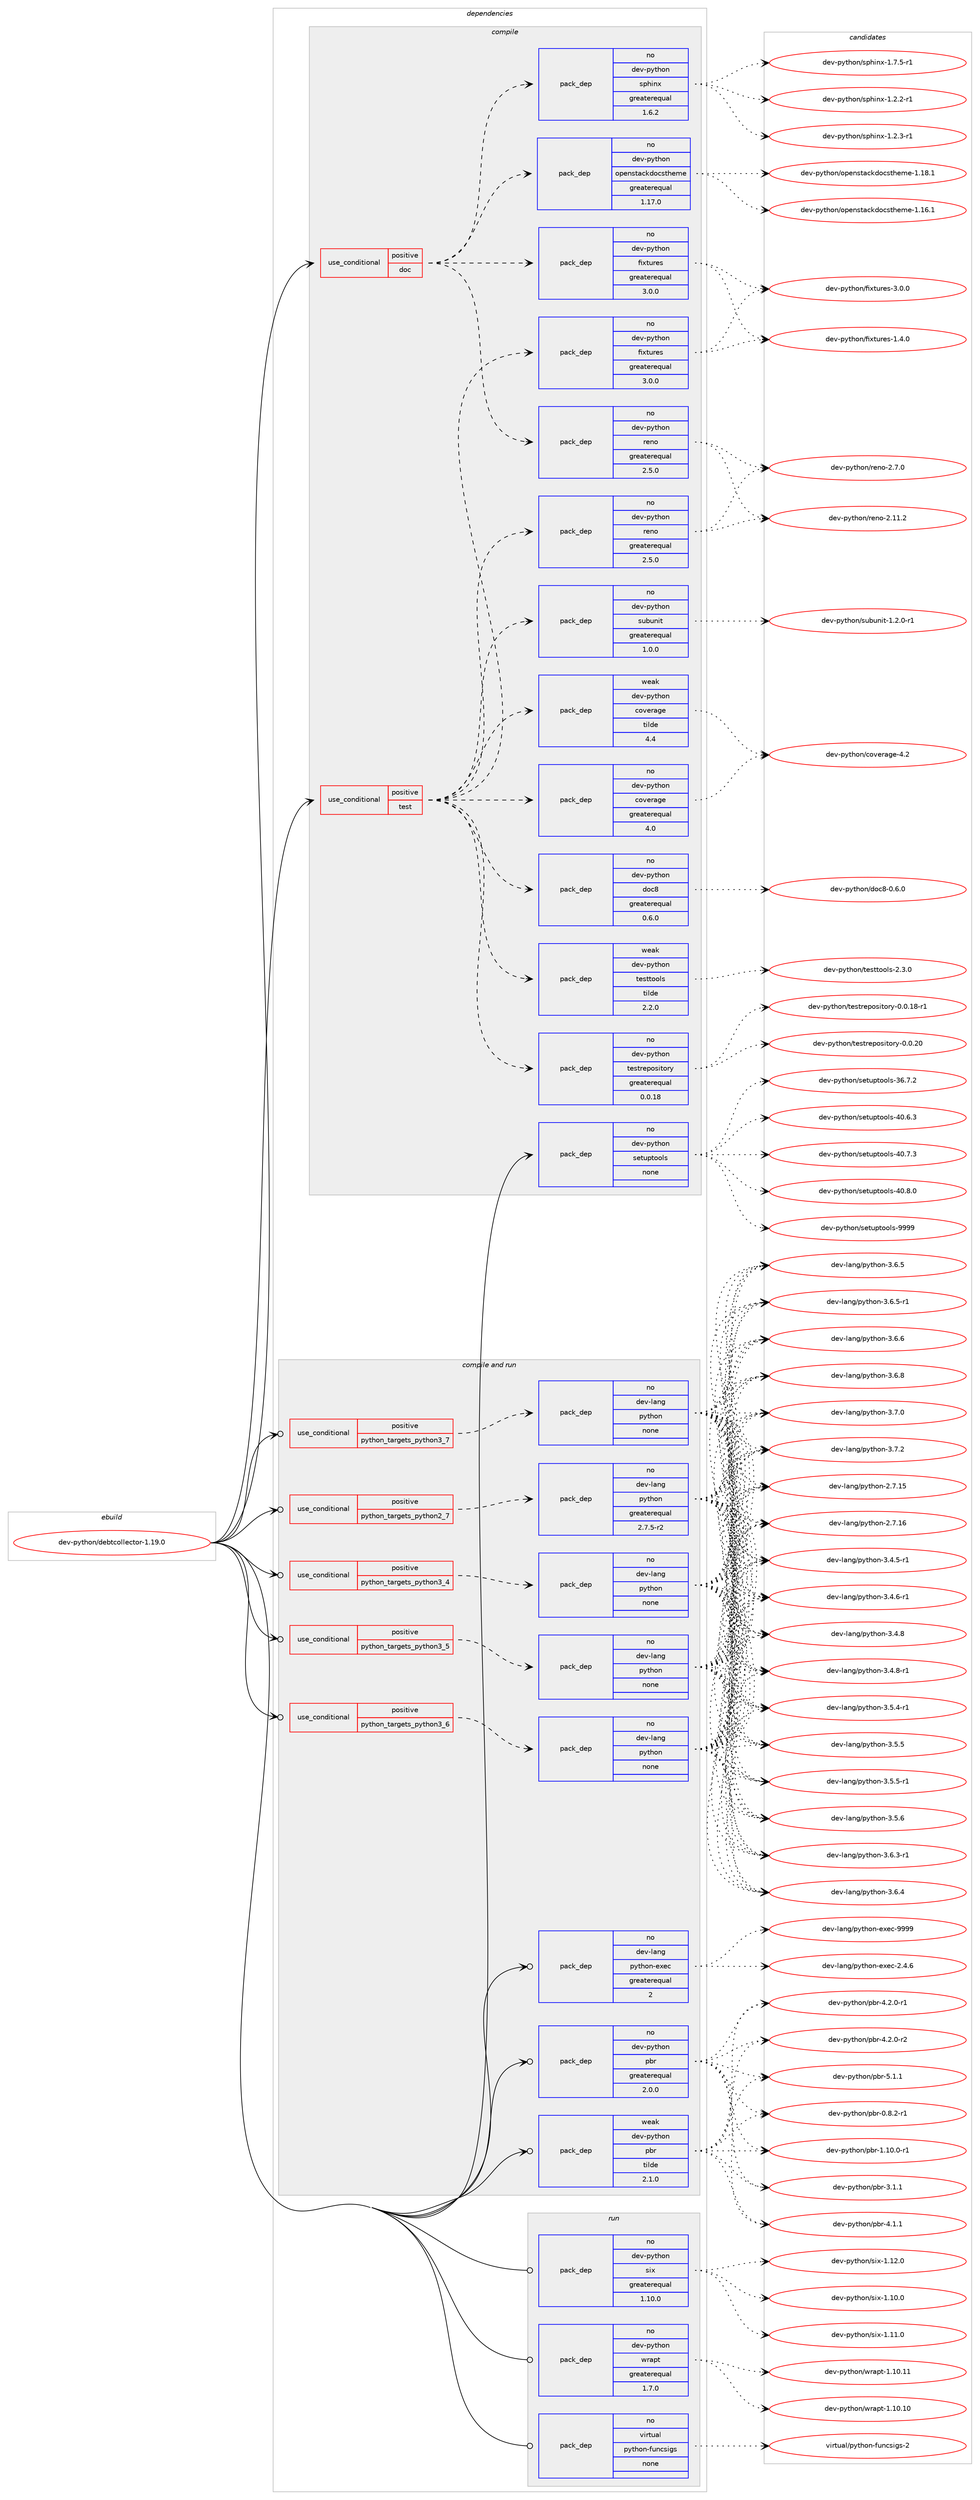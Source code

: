 digraph prolog {

# *************
# Graph options
# *************

newrank=true;
concentrate=true;
compound=true;
graph [rankdir=LR,fontname=Helvetica,fontsize=10,ranksep=1.5];#, ranksep=2.5, nodesep=0.2];
edge  [arrowhead=vee];
node  [fontname=Helvetica,fontsize=10];

# **********
# The ebuild
# **********

subgraph cluster_leftcol {
color=gray;
rank=same;
label=<<i>ebuild</i>>;
id [label="dev-python/debtcollector-1.19.0", color=red, width=4, href="../dev-python/debtcollector-1.19.0.svg"];
}

# ****************
# The dependencies
# ****************

subgraph cluster_midcol {
color=gray;
label=<<i>dependencies</i>>;
subgraph cluster_compile {
fillcolor="#eeeeee";
style=filled;
label=<<i>compile</i>>;
subgraph cond373144 {
dependency1405568 [label=<<TABLE BORDER="0" CELLBORDER="1" CELLSPACING="0" CELLPADDING="4"><TR><TD ROWSPAN="3" CELLPADDING="10">use_conditional</TD></TR><TR><TD>positive</TD></TR><TR><TD>doc</TD></TR></TABLE>>, shape=none, color=red];
subgraph pack1009168 {
dependency1405569 [label=<<TABLE BORDER="0" CELLBORDER="1" CELLSPACING="0" CELLPADDING="4" WIDTH="220"><TR><TD ROWSPAN="6" CELLPADDING="30">pack_dep</TD></TR><TR><TD WIDTH="110">no</TD></TR><TR><TD>dev-python</TD></TR><TR><TD>fixtures</TD></TR><TR><TD>greaterequal</TD></TR><TR><TD>3.0.0</TD></TR></TABLE>>, shape=none, color=blue];
}
dependency1405568:e -> dependency1405569:w [weight=20,style="dashed",arrowhead="vee"];
subgraph pack1009169 {
dependency1405570 [label=<<TABLE BORDER="0" CELLBORDER="1" CELLSPACING="0" CELLPADDING="4" WIDTH="220"><TR><TD ROWSPAN="6" CELLPADDING="30">pack_dep</TD></TR><TR><TD WIDTH="110">no</TD></TR><TR><TD>dev-python</TD></TR><TR><TD>sphinx</TD></TR><TR><TD>greaterequal</TD></TR><TR><TD>1.6.2</TD></TR></TABLE>>, shape=none, color=blue];
}
dependency1405568:e -> dependency1405570:w [weight=20,style="dashed",arrowhead="vee"];
subgraph pack1009170 {
dependency1405571 [label=<<TABLE BORDER="0" CELLBORDER="1" CELLSPACING="0" CELLPADDING="4" WIDTH="220"><TR><TD ROWSPAN="6" CELLPADDING="30">pack_dep</TD></TR><TR><TD WIDTH="110">no</TD></TR><TR><TD>dev-python</TD></TR><TR><TD>openstackdocstheme</TD></TR><TR><TD>greaterequal</TD></TR><TR><TD>1.17.0</TD></TR></TABLE>>, shape=none, color=blue];
}
dependency1405568:e -> dependency1405571:w [weight=20,style="dashed",arrowhead="vee"];
subgraph pack1009171 {
dependency1405572 [label=<<TABLE BORDER="0" CELLBORDER="1" CELLSPACING="0" CELLPADDING="4" WIDTH="220"><TR><TD ROWSPAN="6" CELLPADDING="30">pack_dep</TD></TR><TR><TD WIDTH="110">no</TD></TR><TR><TD>dev-python</TD></TR><TR><TD>reno</TD></TR><TR><TD>greaterequal</TD></TR><TR><TD>2.5.0</TD></TR></TABLE>>, shape=none, color=blue];
}
dependency1405568:e -> dependency1405572:w [weight=20,style="dashed",arrowhead="vee"];
}
id:e -> dependency1405568:w [weight=20,style="solid",arrowhead="vee"];
subgraph cond373145 {
dependency1405573 [label=<<TABLE BORDER="0" CELLBORDER="1" CELLSPACING="0" CELLPADDING="4"><TR><TD ROWSPAN="3" CELLPADDING="10">use_conditional</TD></TR><TR><TD>positive</TD></TR><TR><TD>test</TD></TR></TABLE>>, shape=none, color=red];
subgraph pack1009172 {
dependency1405574 [label=<<TABLE BORDER="0" CELLBORDER="1" CELLSPACING="0" CELLPADDING="4" WIDTH="220"><TR><TD ROWSPAN="6" CELLPADDING="30">pack_dep</TD></TR><TR><TD WIDTH="110">no</TD></TR><TR><TD>dev-python</TD></TR><TR><TD>coverage</TD></TR><TR><TD>greaterequal</TD></TR><TR><TD>4.0</TD></TR></TABLE>>, shape=none, color=blue];
}
dependency1405573:e -> dependency1405574:w [weight=20,style="dashed",arrowhead="vee"];
subgraph pack1009173 {
dependency1405575 [label=<<TABLE BORDER="0" CELLBORDER="1" CELLSPACING="0" CELLPADDING="4" WIDTH="220"><TR><TD ROWSPAN="6" CELLPADDING="30">pack_dep</TD></TR><TR><TD WIDTH="110">weak</TD></TR><TR><TD>dev-python</TD></TR><TR><TD>coverage</TD></TR><TR><TD>tilde</TD></TR><TR><TD>4.4</TD></TR></TABLE>>, shape=none, color=blue];
}
dependency1405573:e -> dependency1405575:w [weight=20,style="dashed",arrowhead="vee"];
subgraph pack1009174 {
dependency1405576 [label=<<TABLE BORDER="0" CELLBORDER="1" CELLSPACING="0" CELLPADDING="4" WIDTH="220"><TR><TD ROWSPAN="6" CELLPADDING="30">pack_dep</TD></TR><TR><TD WIDTH="110">no</TD></TR><TR><TD>dev-python</TD></TR><TR><TD>subunit</TD></TR><TR><TD>greaterequal</TD></TR><TR><TD>1.0.0</TD></TR></TABLE>>, shape=none, color=blue];
}
dependency1405573:e -> dependency1405576:w [weight=20,style="dashed",arrowhead="vee"];
subgraph pack1009175 {
dependency1405577 [label=<<TABLE BORDER="0" CELLBORDER="1" CELLSPACING="0" CELLPADDING="4" WIDTH="220"><TR><TD ROWSPAN="6" CELLPADDING="30">pack_dep</TD></TR><TR><TD WIDTH="110">no</TD></TR><TR><TD>dev-python</TD></TR><TR><TD>testrepository</TD></TR><TR><TD>greaterequal</TD></TR><TR><TD>0.0.18</TD></TR></TABLE>>, shape=none, color=blue];
}
dependency1405573:e -> dependency1405577:w [weight=20,style="dashed",arrowhead="vee"];
subgraph pack1009176 {
dependency1405578 [label=<<TABLE BORDER="0" CELLBORDER="1" CELLSPACING="0" CELLPADDING="4" WIDTH="220"><TR><TD ROWSPAN="6" CELLPADDING="30">pack_dep</TD></TR><TR><TD WIDTH="110">weak</TD></TR><TR><TD>dev-python</TD></TR><TR><TD>testtools</TD></TR><TR><TD>tilde</TD></TR><TR><TD>2.2.0</TD></TR></TABLE>>, shape=none, color=blue];
}
dependency1405573:e -> dependency1405578:w [weight=20,style="dashed",arrowhead="vee"];
subgraph pack1009177 {
dependency1405579 [label=<<TABLE BORDER="0" CELLBORDER="1" CELLSPACING="0" CELLPADDING="4" WIDTH="220"><TR><TD ROWSPAN="6" CELLPADDING="30">pack_dep</TD></TR><TR><TD WIDTH="110">no</TD></TR><TR><TD>dev-python</TD></TR><TR><TD>fixtures</TD></TR><TR><TD>greaterequal</TD></TR><TR><TD>3.0.0</TD></TR></TABLE>>, shape=none, color=blue];
}
dependency1405573:e -> dependency1405579:w [weight=20,style="dashed",arrowhead="vee"];
subgraph pack1009178 {
dependency1405580 [label=<<TABLE BORDER="0" CELLBORDER="1" CELLSPACING="0" CELLPADDING="4" WIDTH="220"><TR><TD ROWSPAN="6" CELLPADDING="30">pack_dep</TD></TR><TR><TD WIDTH="110">no</TD></TR><TR><TD>dev-python</TD></TR><TR><TD>doc8</TD></TR><TR><TD>greaterequal</TD></TR><TR><TD>0.6.0</TD></TR></TABLE>>, shape=none, color=blue];
}
dependency1405573:e -> dependency1405580:w [weight=20,style="dashed",arrowhead="vee"];
subgraph pack1009179 {
dependency1405581 [label=<<TABLE BORDER="0" CELLBORDER="1" CELLSPACING="0" CELLPADDING="4" WIDTH="220"><TR><TD ROWSPAN="6" CELLPADDING="30">pack_dep</TD></TR><TR><TD WIDTH="110">no</TD></TR><TR><TD>dev-python</TD></TR><TR><TD>reno</TD></TR><TR><TD>greaterequal</TD></TR><TR><TD>2.5.0</TD></TR></TABLE>>, shape=none, color=blue];
}
dependency1405573:e -> dependency1405581:w [weight=20,style="dashed",arrowhead="vee"];
}
id:e -> dependency1405573:w [weight=20,style="solid",arrowhead="vee"];
subgraph pack1009180 {
dependency1405582 [label=<<TABLE BORDER="0" CELLBORDER="1" CELLSPACING="0" CELLPADDING="4" WIDTH="220"><TR><TD ROWSPAN="6" CELLPADDING="30">pack_dep</TD></TR><TR><TD WIDTH="110">no</TD></TR><TR><TD>dev-python</TD></TR><TR><TD>setuptools</TD></TR><TR><TD>none</TD></TR><TR><TD></TD></TR></TABLE>>, shape=none, color=blue];
}
id:e -> dependency1405582:w [weight=20,style="solid",arrowhead="vee"];
}
subgraph cluster_compileandrun {
fillcolor="#eeeeee";
style=filled;
label=<<i>compile and run</i>>;
subgraph cond373146 {
dependency1405583 [label=<<TABLE BORDER="0" CELLBORDER="1" CELLSPACING="0" CELLPADDING="4"><TR><TD ROWSPAN="3" CELLPADDING="10">use_conditional</TD></TR><TR><TD>positive</TD></TR><TR><TD>python_targets_python2_7</TD></TR></TABLE>>, shape=none, color=red];
subgraph pack1009181 {
dependency1405584 [label=<<TABLE BORDER="0" CELLBORDER="1" CELLSPACING="0" CELLPADDING="4" WIDTH="220"><TR><TD ROWSPAN="6" CELLPADDING="30">pack_dep</TD></TR><TR><TD WIDTH="110">no</TD></TR><TR><TD>dev-lang</TD></TR><TR><TD>python</TD></TR><TR><TD>greaterequal</TD></TR><TR><TD>2.7.5-r2</TD></TR></TABLE>>, shape=none, color=blue];
}
dependency1405583:e -> dependency1405584:w [weight=20,style="dashed",arrowhead="vee"];
}
id:e -> dependency1405583:w [weight=20,style="solid",arrowhead="odotvee"];
subgraph cond373147 {
dependency1405585 [label=<<TABLE BORDER="0" CELLBORDER="1" CELLSPACING="0" CELLPADDING="4"><TR><TD ROWSPAN="3" CELLPADDING="10">use_conditional</TD></TR><TR><TD>positive</TD></TR><TR><TD>python_targets_python3_4</TD></TR></TABLE>>, shape=none, color=red];
subgraph pack1009182 {
dependency1405586 [label=<<TABLE BORDER="0" CELLBORDER="1" CELLSPACING="0" CELLPADDING="4" WIDTH="220"><TR><TD ROWSPAN="6" CELLPADDING="30">pack_dep</TD></TR><TR><TD WIDTH="110">no</TD></TR><TR><TD>dev-lang</TD></TR><TR><TD>python</TD></TR><TR><TD>none</TD></TR><TR><TD></TD></TR></TABLE>>, shape=none, color=blue];
}
dependency1405585:e -> dependency1405586:w [weight=20,style="dashed",arrowhead="vee"];
}
id:e -> dependency1405585:w [weight=20,style="solid",arrowhead="odotvee"];
subgraph cond373148 {
dependency1405587 [label=<<TABLE BORDER="0" CELLBORDER="1" CELLSPACING="0" CELLPADDING="4"><TR><TD ROWSPAN="3" CELLPADDING="10">use_conditional</TD></TR><TR><TD>positive</TD></TR><TR><TD>python_targets_python3_5</TD></TR></TABLE>>, shape=none, color=red];
subgraph pack1009183 {
dependency1405588 [label=<<TABLE BORDER="0" CELLBORDER="1" CELLSPACING="0" CELLPADDING="4" WIDTH="220"><TR><TD ROWSPAN="6" CELLPADDING="30">pack_dep</TD></TR><TR><TD WIDTH="110">no</TD></TR><TR><TD>dev-lang</TD></TR><TR><TD>python</TD></TR><TR><TD>none</TD></TR><TR><TD></TD></TR></TABLE>>, shape=none, color=blue];
}
dependency1405587:e -> dependency1405588:w [weight=20,style="dashed",arrowhead="vee"];
}
id:e -> dependency1405587:w [weight=20,style="solid",arrowhead="odotvee"];
subgraph cond373149 {
dependency1405589 [label=<<TABLE BORDER="0" CELLBORDER="1" CELLSPACING="0" CELLPADDING="4"><TR><TD ROWSPAN="3" CELLPADDING="10">use_conditional</TD></TR><TR><TD>positive</TD></TR><TR><TD>python_targets_python3_6</TD></TR></TABLE>>, shape=none, color=red];
subgraph pack1009184 {
dependency1405590 [label=<<TABLE BORDER="0" CELLBORDER="1" CELLSPACING="0" CELLPADDING="4" WIDTH="220"><TR><TD ROWSPAN="6" CELLPADDING="30">pack_dep</TD></TR><TR><TD WIDTH="110">no</TD></TR><TR><TD>dev-lang</TD></TR><TR><TD>python</TD></TR><TR><TD>none</TD></TR><TR><TD></TD></TR></TABLE>>, shape=none, color=blue];
}
dependency1405589:e -> dependency1405590:w [weight=20,style="dashed",arrowhead="vee"];
}
id:e -> dependency1405589:w [weight=20,style="solid",arrowhead="odotvee"];
subgraph cond373150 {
dependency1405591 [label=<<TABLE BORDER="0" CELLBORDER="1" CELLSPACING="0" CELLPADDING="4"><TR><TD ROWSPAN="3" CELLPADDING="10">use_conditional</TD></TR><TR><TD>positive</TD></TR><TR><TD>python_targets_python3_7</TD></TR></TABLE>>, shape=none, color=red];
subgraph pack1009185 {
dependency1405592 [label=<<TABLE BORDER="0" CELLBORDER="1" CELLSPACING="0" CELLPADDING="4" WIDTH="220"><TR><TD ROWSPAN="6" CELLPADDING="30">pack_dep</TD></TR><TR><TD WIDTH="110">no</TD></TR><TR><TD>dev-lang</TD></TR><TR><TD>python</TD></TR><TR><TD>none</TD></TR><TR><TD></TD></TR></TABLE>>, shape=none, color=blue];
}
dependency1405591:e -> dependency1405592:w [weight=20,style="dashed",arrowhead="vee"];
}
id:e -> dependency1405591:w [weight=20,style="solid",arrowhead="odotvee"];
subgraph pack1009186 {
dependency1405593 [label=<<TABLE BORDER="0" CELLBORDER="1" CELLSPACING="0" CELLPADDING="4" WIDTH="220"><TR><TD ROWSPAN="6" CELLPADDING="30">pack_dep</TD></TR><TR><TD WIDTH="110">no</TD></TR><TR><TD>dev-lang</TD></TR><TR><TD>python-exec</TD></TR><TR><TD>greaterequal</TD></TR><TR><TD>2</TD></TR></TABLE>>, shape=none, color=blue];
}
id:e -> dependency1405593:w [weight=20,style="solid",arrowhead="odotvee"];
subgraph pack1009187 {
dependency1405594 [label=<<TABLE BORDER="0" CELLBORDER="1" CELLSPACING="0" CELLPADDING="4" WIDTH="220"><TR><TD ROWSPAN="6" CELLPADDING="30">pack_dep</TD></TR><TR><TD WIDTH="110">no</TD></TR><TR><TD>dev-python</TD></TR><TR><TD>pbr</TD></TR><TR><TD>greaterequal</TD></TR><TR><TD>2.0.0</TD></TR></TABLE>>, shape=none, color=blue];
}
id:e -> dependency1405594:w [weight=20,style="solid",arrowhead="odotvee"];
subgraph pack1009188 {
dependency1405595 [label=<<TABLE BORDER="0" CELLBORDER="1" CELLSPACING="0" CELLPADDING="4" WIDTH="220"><TR><TD ROWSPAN="6" CELLPADDING="30">pack_dep</TD></TR><TR><TD WIDTH="110">weak</TD></TR><TR><TD>dev-python</TD></TR><TR><TD>pbr</TD></TR><TR><TD>tilde</TD></TR><TR><TD>2.1.0</TD></TR></TABLE>>, shape=none, color=blue];
}
id:e -> dependency1405595:w [weight=20,style="solid",arrowhead="odotvee"];
}
subgraph cluster_run {
fillcolor="#eeeeee";
style=filled;
label=<<i>run</i>>;
subgraph pack1009189 {
dependency1405596 [label=<<TABLE BORDER="0" CELLBORDER="1" CELLSPACING="0" CELLPADDING="4" WIDTH="220"><TR><TD ROWSPAN="6" CELLPADDING="30">pack_dep</TD></TR><TR><TD WIDTH="110">no</TD></TR><TR><TD>dev-python</TD></TR><TR><TD>six</TD></TR><TR><TD>greaterequal</TD></TR><TR><TD>1.10.0</TD></TR></TABLE>>, shape=none, color=blue];
}
id:e -> dependency1405596:w [weight=20,style="solid",arrowhead="odot"];
subgraph pack1009190 {
dependency1405597 [label=<<TABLE BORDER="0" CELLBORDER="1" CELLSPACING="0" CELLPADDING="4" WIDTH="220"><TR><TD ROWSPAN="6" CELLPADDING="30">pack_dep</TD></TR><TR><TD WIDTH="110">no</TD></TR><TR><TD>dev-python</TD></TR><TR><TD>wrapt</TD></TR><TR><TD>greaterequal</TD></TR><TR><TD>1.7.0</TD></TR></TABLE>>, shape=none, color=blue];
}
id:e -> dependency1405597:w [weight=20,style="solid",arrowhead="odot"];
subgraph pack1009191 {
dependency1405598 [label=<<TABLE BORDER="0" CELLBORDER="1" CELLSPACING="0" CELLPADDING="4" WIDTH="220"><TR><TD ROWSPAN="6" CELLPADDING="30">pack_dep</TD></TR><TR><TD WIDTH="110">no</TD></TR><TR><TD>virtual</TD></TR><TR><TD>python-funcsigs</TD></TR><TR><TD>none</TD></TR><TR><TD></TD></TR></TABLE>>, shape=none, color=blue];
}
id:e -> dependency1405598:w [weight=20,style="solid",arrowhead="odot"];
}
}

# **************
# The candidates
# **************

subgraph cluster_choices {
rank=same;
color=gray;
label=<<i>candidates</i>>;

subgraph choice1009168 {
color=black;
nodesep=1;
choice1001011184511212111610411111047102105120116117114101115454946524648 [label="dev-python/fixtures-1.4.0", color=red, width=4,href="../dev-python/fixtures-1.4.0.svg"];
choice1001011184511212111610411111047102105120116117114101115455146484648 [label="dev-python/fixtures-3.0.0", color=red, width=4,href="../dev-python/fixtures-3.0.0.svg"];
dependency1405569:e -> choice1001011184511212111610411111047102105120116117114101115454946524648:w [style=dotted,weight="100"];
dependency1405569:e -> choice1001011184511212111610411111047102105120116117114101115455146484648:w [style=dotted,weight="100"];
}
subgraph choice1009169 {
color=black;
nodesep=1;
choice10010111845112121116104111110471151121041051101204549465046504511449 [label="dev-python/sphinx-1.2.2-r1", color=red, width=4,href="../dev-python/sphinx-1.2.2-r1.svg"];
choice10010111845112121116104111110471151121041051101204549465046514511449 [label="dev-python/sphinx-1.2.3-r1", color=red, width=4,href="../dev-python/sphinx-1.2.3-r1.svg"];
choice10010111845112121116104111110471151121041051101204549465546534511449 [label="dev-python/sphinx-1.7.5-r1", color=red, width=4,href="../dev-python/sphinx-1.7.5-r1.svg"];
dependency1405570:e -> choice10010111845112121116104111110471151121041051101204549465046504511449:w [style=dotted,weight="100"];
dependency1405570:e -> choice10010111845112121116104111110471151121041051101204549465046514511449:w [style=dotted,weight="100"];
dependency1405570:e -> choice10010111845112121116104111110471151121041051101204549465546534511449:w [style=dotted,weight="100"];
}
subgraph choice1009170 {
color=black;
nodesep=1;
choice100101118451121211161041111104711111210111011511697991071001119911511610410110910145494649544649 [label="dev-python/openstackdocstheme-1.16.1", color=red, width=4,href="../dev-python/openstackdocstheme-1.16.1.svg"];
choice100101118451121211161041111104711111210111011511697991071001119911511610410110910145494649564649 [label="dev-python/openstackdocstheme-1.18.1", color=red, width=4,href="../dev-python/openstackdocstheme-1.18.1.svg"];
dependency1405571:e -> choice100101118451121211161041111104711111210111011511697991071001119911511610410110910145494649544649:w [style=dotted,weight="100"];
dependency1405571:e -> choice100101118451121211161041111104711111210111011511697991071001119911511610410110910145494649564649:w [style=dotted,weight="100"];
}
subgraph choice1009171 {
color=black;
nodesep=1;
choice100101118451121211161041111104711410111011145504649494650 [label="dev-python/reno-2.11.2", color=red, width=4,href="../dev-python/reno-2.11.2.svg"];
choice1001011184511212111610411111047114101110111455046554648 [label="dev-python/reno-2.7.0", color=red, width=4,href="../dev-python/reno-2.7.0.svg"];
dependency1405572:e -> choice100101118451121211161041111104711410111011145504649494650:w [style=dotted,weight="100"];
dependency1405572:e -> choice1001011184511212111610411111047114101110111455046554648:w [style=dotted,weight="100"];
}
subgraph choice1009172 {
color=black;
nodesep=1;
choice1001011184511212111610411111047991111181011149710310145524650 [label="dev-python/coverage-4.2", color=red, width=4,href="../dev-python/coverage-4.2.svg"];
dependency1405574:e -> choice1001011184511212111610411111047991111181011149710310145524650:w [style=dotted,weight="100"];
}
subgraph choice1009173 {
color=black;
nodesep=1;
choice1001011184511212111610411111047991111181011149710310145524650 [label="dev-python/coverage-4.2", color=red, width=4,href="../dev-python/coverage-4.2.svg"];
dependency1405575:e -> choice1001011184511212111610411111047991111181011149710310145524650:w [style=dotted,weight="100"];
}
subgraph choice1009174 {
color=black;
nodesep=1;
choice1001011184511212111610411111047115117981171101051164549465046484511449 [label="dev-python/subunit-1.2.0-r1", color=red, width=4,href="../dev-python/subunit-1.2.0-r1.svg"];
dependency1405576:e -> choice1001011184511212111610411111047115117981171101051164549465046484511449:w [style=dotted,weight="100"];
}
subgraph choice1009175 {
color=black;
nodesep=1;
choice1001011184511212111610411111047116101115116114101112111115105116111114121454846484649564511449 [label="dev-python/testrepository-0.0.18-r1", color=red, width=4,href="../dev-python/testrepository-0.0.18-r1.svg"];
choice100101118451121211161041111104711610111511611410111211111510511611111412145484648465048 [label="dev-python/testrepository-0.0.20", color=red, width=4,href="../dev-python/testrepository-0.0.20.svg"];
dependency1405577:e -> choice1001011184511212111610411111047116101115116114101112111115105116111114121454846484649564511449:w [style=dotted,weight="100"];
dependency1405577:e -> choice100101118451121211161041111104711610111511611410111211111510511611111412145484648465048:w [style=dotted,weight="100"];
}
subgraph choice1009176 {
color=black;
nodesep=1;
choice1001011184511212111610411111047116101115116116111111108115455046514648 [label="dev-python/testtools-2.3.0", color=red, width=4,href="../dev-python/testtools-2.3.0.svg"];
dependency1405578:e -> choice1001011184511212111610411111047116101115116116111111108115455046514648:w [style=dotted,weight="100"];
}
subgraph choice1009177 {
color=black;
nodesep=1;
choice1001011184511212111610411111047102105120116117114101115454946524648 [label="dev-python/fixtures-1.4.0", color=red, width=4,href="../dev-python/fixtures-1.4.0.svg"];
choice1001011184511212111610411111047102105120116117114101115455146484648 [label="dev-python/fixtures-3.0.0", color=red, width=4,href="../dev-python/fixtures-3.0.0.svg"];
dependency1405579:e -> choice1001011184511212111610411111047102105120116117114101115454946524648:w [style=dotted,weight="100"];
dependency1405579:e -> choice1001011184511212111610411111047102105120116117114101115455146484648:w [style=dotted,weight="100"];
}
subgraph choice1009178 {
color=black;
nodesep=1;
choice10010111845112121116104111110471001119956454846544648 [label="dev-python/doc8-0.6.0", color=red, width=4,href="../dev-python/doc8-0.6.0.svg"];
dependency1405580:e -> choice10010111845112121116104111110471001119956454846544648:w [style=dotted,weight="100"];
}
subgraph choice1009179 {
color=black;
nodesep=1;
choice100101118451121211161041111104711410111011145504649494650 [label="dev-python/reno-2.11.2", color=red, width=4,href="../dev-python/reno-2.11.2.svg"];
choice1001011184511212111610411111047114101110111455046554648 [label="dev-python/reno-2.7.0", color=red, width=4,href="../dev-python/reno-2.7.0.svg"];
dependency1405581:e -> choice100101118451121211161041111104711410111011145504649494650:w [style=dotted,weight="100"];
dependency1405581:e -> choice1001011184511212111610411111047114101110111455046554648:w [style=dotted,weight="100"];
}
subgraph choice1009180 {
color=black;
nodesep=1;
choice100101118451121211161041111104711510111611711211611111110811545515446554650 [label="dev-python/setuptools-36.7.2", color=red, width=4,href="../dev-python/setuptools-36.7.2.svg"];
choice100101118451121211161041111104711510111611711211611111110811545524846544651 [label="dev-python/setuptools-40.6.3", color=red, width=4,href="../dev-python/setuptools-40.6.3.svg"];
choice100101118451121211161041111104711510111611711211611111110811545524846554651 [label="dev-python/setuptools-40.7.3", color=red, width=4,href="../dev-python/setuptools-40.7.3.svg"];
choice100101118451121211161041111104711510111611711211611111110811545524846564648 [label="dev-python/setuptools-40.8.0", color=red, width=4,href="../dev-python/setuptools-40.8.0.svg"];
choice10010111845112121116104111110471151011161171121161111111081154557575757 [label="dev-python/setuptools-9999", color=red, width=4,href="../dev-python/setuptools-9999.svg"];
dependency1405582:e -> choice100101118451121211161041111104711510111611711211611111110811545515446554650:w [style=dotted,weight="100"];
dependency1405582:e -> choice100101118451121211161041111104711510111611711211611111110811545524846544651:w [style=dotted,weight="100"];
dependency1405582:e -> choice100101118451121211161041111104711510111611711211611111110811545524846554651:w [style=dotted,weight="100"];
dependency1405582:e -> choice100101118451121211161041111104711510111611711211611111110811545524846564648:w [style=dotted,weight="100"];
dependency1405582:e -> choice10010111845112121116104111110471151011161171121161111111081154557575757:w [style=dotted,weight="100"];
}
subgraph choice1009181 {
color=black;
nodesep=1;
choice10010111845108971101034711212111610411111045504655464953 [label="dev-lang/python-2.7.15", color=red, width=4,href="../dev-lang/python-2.7.15.svg"];
choice10010111845108971101034711212111610411111045504655464954 [label="dev-lang/python-2.7.16", color=red, width=4,href="../dev-lang/python-2.7.16.svg"];
choice1001011184510897110103471121211161041111104551465246534511449 [label="dev-lang/python-3.4.5-r1", color=red, width=4,href="../dev-lang/python-3.4.5-r1.svg"];
choice1001011184510897110103471121211161041111104551465246544511449 [label="dev-lang/python-3.4.6-r1", color=red, width=4,href="../dev-lang/python-3.4.6-r1.svg"];
choice100101118451089711010347112121116104111110455146524656 [label="dev-lang/python-3.4.8", color=red, width=4,href="../dev-lang/python-3.4.8.svg"];
choice1001011184510897110103471121211161041111104551465246564511449 [label="dev-lang/python-3.4.8-r1", color=red, width=4,href="../dev-lang/python-3.4.8-r1.svg"];
choice1001011184510897110103471121211161041111104551465346524511449 [label="dev-lang/python-3.5.4-r1", color=red, width=4,href="../dev-lang/python-3.5.4-r1.svg"];
choice100101118451089711010347112121116104111110455146534653 [label="dev-lang/python-3.5.5", color=red, width=4,href="../dev-lang/python-3.5.5.svg"];
choice1001011184510897110103471121211161041111104551465346534511449 [label="dev-lang/python-3.5.5-r1", color=red, width=4,href="../dev-lang/python-3.5.5-r1.svg"];
choice100101118451089711010347112121116104111110455146534654 [label="dev-lang/python-3.5.6", color=red, width=4,href="../dev-lang/python-3.5.6.svg"];
choice1001011184510897110103471121211161041111104551465446514511449 [label="dev-lang/python-3.6.3-r1", color=red, width=4,href="../dev-lang/python-3.6.3-r1.svg"];
choice100101118451089711010347112121116104111110455146544652 [label="dev-lang/python-3.6.4", color=red, width=4,href="../dev-lang/python-3.6.4.svg"];
choice100101118451089711010347112121116104111110455146544653 [label="dev-lang/python-3.6.5", color=red, width=4,href="../dev-lang/python-3.6.5.svg"];
choice1001011184510897110103471121211161041111104551465446534511449 [label="dev-lang/python-3.6.5-r1", color=red, width=4,href="../dev-lang/python-3.6.5-r1.svg"];
choice100101118451089711010347112121116104111110455146544654 [label="dev-lang/python-3.6.6", color=red, width=4,href="../dev-lang/python-3.6.6.svg"];
choice100101118451089711010347112121116104111110455146544656 [label="dev-lang/python-3.6.8", color=red, width=4,href="../dev-lang/python-3.6.8.svg"];
choice100101118451089711010347112121116104111110455146554648 [label="dev-lang/python-3.7.0", color=red, width=4,href="../dev-lang/python-3.7.0.svg"];
choice100101118451089711010347112121116104111110455146554650 [label="dev-lang/python-3.7.2", color=red, width=4,href="../dev-lang/python-3.7.2.svg"];
dependency1405584:e -> choice10010111845108971101034711212111610411111045504655464953:w [style=dotted,weight="100"];
dependency1405584:e -> choice10010111845108971101034711212111610411111045504655464954:w [style=dotted,weight="100"];
dependency1405584:e -> choice1001011184510897110103471121211161041111104551465246534511449:w [style=dotted,weight="100"];
dependency1405584:e -> choice1001011184510897110103471121211161041111104551465246544511449:w [style=dotted,weight="100"];
dependency1405584:e -> choice100101118451089711010347112121116104111110455146524656:w [style=dotted,weight="100"];
dependency1405584:e -> choice1001011184510897110103471121211161041111104551465246564511449:w [style=dotted,weight="100"];
dependency1405584:e -> choice1001011184510897110103471121211161041111104551465346524511449:w [style=dotted,weight="100"];
dependency1405584:e -> choice100101118451089711010347112121116104111110455146534653:w [style=dotted,weight="100"];
dependency1405584:e -> choice1001011184510897110103471121211161041111104551465346534511449:w [style=dotted,weight="100"];
dependency1405584:e -> choice100101118451089711010347112121116104111110455146534654:w [style=dotted,weight="100"];
dependency1405584:e -> choice1001011184510897110103471121211161041111104551465446514511449:w [style=dotted,weight="100"];
dependency1405584:e -> choice100101118451089711010347112121116104111110455146544652:w [style=dotted,weight="100"];
dependency1405584:e -> choice100101118451089711010347112121116104111110455146544653:w [style=dotted,weight="100"];
dependency1405584:e -> choice1001011184510897110103471121211161041111104551465446534511449:w [style=dotted,weight="100"];
dependency1405584:e -> choice100101118451089711010347112121116104111110455146544654:w [style=dotted,weight="100"];
dependency1405584:e -> choice100101118451089711010347112121116104111110455146544656:w [style=dotted,weight="100"];
dependency1405584:e -> choice100101118451089711010347112121116104111110455146554648:w [style=dotted,weight="100"];
dependency1405584:e -> choice100101118451089711010347112121116104111110455146554650:w [style=dotted,weight="100"];
}
subgraph choice1009182 {
color=black;
nodesep=1;
choice10010111845108971101034711212111610411111045504655464953 [label="dev-lang/python-2.7.15", color=red, width=4,href="../dev-lang/python-2.7.15.svg"];
choice10010111845108971101034711212111610411111045504655464954 [label="dev-lang/python-2.7.16", color=red, width=4,href="../dev-lang/python-2.7.16.svg"];
choice1001011184510897110103471121211161041111104551465246534511449 [label="dev-lang/python-3.4.5-r1", color=red, width=4,href="../dev-lang/python-3.4.5-r1.svg"];
choice1001011184510897110103471121211161041111104551465246544511449 [label="dev-lang/python-3.4.6-r1", color=red, width=4,href="../dev-lang/python-3.4.6-r1.svg"];
choice100101118451089711010347112121116104111110455146524656 [label="dev-lang/python-3.4.8", color=red, width=4,href="../dev-lang/python-3.4.8.svg"];
choice1001011184510897110103471121211161041111104551465246564511449 [label="dev-lang/python-3.4.8-r1", color=red, width=4,href="../dev-lang/python-3.4.8-r1.svg"];
choice1001011184510897110103471121211161041111104551465346524511449 [label="dev-lang/python-3.5.4-r1", color=red, width=4,href="../dev-lang/python-3.5.4-r1.svg"];
choice100101118451089711010347112121116104111110455146534653 [label="dev-lang/python-3.5.5", color=red, width=4,href="../dev-lang/python-3.5.5.svg"];
choice1001011184510897110103471121211161041111104551465346534511449 [label="dev-lang/python-3.5.5-r1", color=red, width=4,href="../dev-lang/python-3.5.5-r1.svg"];
choice100101118451089711010347112121116104111110455146534654 [label="dev-lang/python-3.5.6", color=red, width=4,href="../dev-lang/python-3.5.6.svg"];
choice1001011184510897110103471121211161041111104551465446514511449 [label="dev-lang/python-3.6.3-r1", color=red, width=4,href="../dev-lang/python-3.6.3-r1.svg"];
choice100101118451089711010347112121116104111110455146544652 [label="dev-lang/python-3.6.4", color=red, width=4,href="../dev-lang/python-3.6.4.svg"];
choice100101118451089711010347112121116104111110455146544653 [label="dev-lang/python-3.6.5", color=red, width=4,href="../dev-lang/python-3.6.5.svg"];
choice1001011184510897110103471121211161041111104551465446534511449 [label="dev-lang/python-3.6.5-r1", color=red, width=4,href="../dev-lang/python-3.6.5-r1.svg"];
choice100101118451089711010347112121116104111110455146544654 [label="dev-lang/python-3.6.6", color=red, width=4,href="../dev-lang/python-3.6.6.svg"];
choice100101118451089711010347112121116104111110455146544656 [label="dev-lang/python-3.6.8", color=red, width=4,href="../dev-lang/python-3.6.8.svg"];
choice100101118451089711010347112121116104111110455146554648 [label="dev-lang/python-3.7.0", color=red, width=4,href="../dev-lang/python-3.7.0.svg"];
choice100101118451089711010347112121116104111110455146554650 [label="dev-lang/python-3.7.2", color=red, width=4,href="../dev-lang/python-3.7.2.svg"];
dependency1405586:e -> choice10010111845108971101034711212111610411111045504655464953:w [style=dotted,weight="100"];
dependency1405586:e -> choice10010111845108971101034711212111610411111045504655464954:w [style=dotted,weight="100"];
dependency1405586:e -> choice1001011184510897110103471121211161041111104551465246534511449:w [style=dotted,weight="100"];
dependency1405586:e -> choice1001011184510897110103471121211161041111104551465246544511449:w [style=dotted,weight="100"];
dependency1405586:e -> choice100101118451089711010347112121116104111110455146524656:w [style=dotted,weight="100"];
dependency1405586:e -> choice1001011184510897110103471121211161041111104551465246564511449:w [style=dotted,weight="100"];
dependency1405586:e -> choice1001011184510897110103471121211161041111104551465346524511449:w [style=dotted,weight="100"];
dependency1405586:e -> choice100101118451089711010347112121116104111110455146534653:w [style=dotted,weight="100"];
dependency1405586:e -> choice1001011184510897110103471121211161041111104551465346534511449:w [style=dotted,weight="100"];
dependency1405586:e -> choice100101118451089711010347112121116104111110455146534654:w [style=dotted,weight="100"];
dependency1405586:e -> choice1001011184510897110103471121211161041111104551465446514511449:w [style=dotted,weight="100"];
dependency1405586:e -> choice100101118451089711010347112121116104111110455146544652:w [style=dotted,weight="100"];
dependency1405586:e -> choice100101118451089711010347112121116104111110455146544653:w [style=dotted,weight="100"];
dependency1405586:e -> choice1001011184510897110103471121211161041111104551465446534511449:w [style=dotted,weight="100"];
dependency1405586:e -> choice100101118451089711010347112121116104111110455146544654:w [style=dotted,weight="100"];
dependency1405586:e -> choice100101118451089711010347112121116104111110455146544656:w [style=dotted,weight="100"];
dependency1405586:e -> choice100101118451089711010347112121116104111110455146554648:w [style=dotted,weight="100"];
dependency1405586:e -> choice100101118451089711010347112121116104111110455146554650:w [style=dotted,weight="100"];
}
subgraph choice1009183 {
color=black;
nodesep=1;
choice10010111845108971101034711212111610411111045504655464953 [label="dev-lang/python-2.7.15", color=red, width=4,href="../dev-lang/python-2.7.15.svg"];
choice10010111845108971101034711212111610411111045504655464954 [label="dev-lang/python-2.7.16", color=red, width=4,href="../dev-lang/python-2.7.16.svg"];
choice1001011184510897110103471121211161041111104551465246534511449 [label="dev-lang/python-3.4.5-r1", color=red, width=4,href="../dev-lang/python-3.4.5-r1.svg"];
choice1001011184510897110103471121211161041111104551465246544511449 [label="dev-lang/python-3.4.6-r1", color=red, width=4,href="../dev-lang/python-3.4.6-r1.svg"];
choice100101118451089711010347112121116104111110455146524656 [label="dev-lang/python-3.4.8", color=red, width=4,href="../dev-lang/python-3.4.8.svg"];
choice1001011184510897110103471121211161041111104551465246564511449 [label="dev-lang/python-3.4.8-r1", color=red, width=4,href="../dev-lang/python-3.4.8-r1.svg"];
choice1001011184510897110103471121211161041111104551465346524511449 [label="dev-lang/python-3.5.4-r1", color=red, width=4,href="../dev-lang/python-3.5.4-r1.svg"];
choice100101118451089711010347112121116104111110455146534653 [label="dev-lang/python-3.5.5", color=red, width=4,href="../dev-lang/python-3.5.5.svg"];
choice1001011184510897110103471121211161041111104551465346534511449 [label="dev-lang/python-3.5.5-r1", color=red, width=4,href="../dev-lang/python-3.5.5-r1.svg"];
choice100101118451089711010347112121116104111110455146534654 [label="dev-lang/python-3.5.6", color=red, width=4,href="../dev-lang/python-3.5.6.svg"];
choice1001011184510897110103471121211161041111104551465446514511449 [label="dev-lang/python-3.6.3-r1", color=red, width=4,href="../dev-lang/python-3.6.3-r1.svg"];
choice100101118451089711010347112121116104111110455146544652 [label="dev-lang/python-3.6.4", color=red, width=4,href="../dev-lang/python-3.6.4.svg"];
choice100101118451089711010347112121116104111110455146544653 [label="dev-lang/python-3.6.5", color=red, width=4,href="../dev-lang/python-3.6.5.svg"];
choice1001011184510897110103471121211161041111104551465446534511449 [label="dev-lang/python-3.6.5-r1", color=red, width=4,href="../dev-lang/python-3.6.5-r1.svg"];
choice100101118451089711010347112121116104111110455146544654 [label="dev-lang/python-3.6.6", color=red, width=4,href="../dev-lang/python-3.6.6.svg"];
choice100101118451089711010347112121116104111110455146544656 [label="dev-lang/python-3.6.8", color=red, width=4,href="../dev-lang/python-3.6.8.svg"];
choice100101118451089711010347112121116104111110455146554648 [label="dev-lang/python-3.7.0", color=red, width=4,href="../dev-lang/python-3.7.0.svg"];
choice100101118451089711010347112121116104111110455146554650 [label="dev-lang/python-3.7.2", color=red, width=4,href="../dev-lang/python-3.7.2.svg"];
dependency1405588:e -> choice10010111845108971101034711212111610411111045504655464953:w [style=dotted,weight="100"];
dependency1405588:e -> choice10010111845108971101034711212111610411111045504655464954:w [style=dotted,weight="100"];
dependency1405588:e -> choice1001011184510897110103471121211161041111104551465246534511449:w [style=dotted,weight="100"];
dependency1405588:e -> choice1001011184510897110103471121211161041111104551465246544511449:w [style=dotted,weight="100"];
dependency1405588:e -> choice100101118451089711010347112121116104111110455146524656:w [style=dotted,weight="100"];
dependency1405588:e -> choice1001011184510897110103471121211161041111104551465246564511449:w [style=dotted,weight="100"];
dependency1405588:e -> choice1001011184510897110103471121211161041111104551465346524511449:w [style=dotted,weight="100"];
dependency1405588:e -> choice100101118451089711010347112121116104111110455146534653:w [style=dotted,weight="100"];
dependency1405588:e -> choice1001011184510897110103471121211161041111104551465346534511449:w [style=dotted,weight="100"];
dependency1405588:e -> choice100101118451089711010347112121116104111110455146534654:w [style=dotted,weight="100"];
dependency1405588:e -> choice1001011184510897110103471121211161041111104551465446514511449:w [style=dotted,weight="100"];
dependency1405588:e -> choice100101118451089711010347112121116104111110455146544652:w [style=dotted,weight="100"];
dependency1405588:e -> choice100101118451089711010347112121116104111110455146544653:w [style=dotted,weight="100"];
dependency1405588:e -> choice1001011184510897110103471121211161041111104551465446534511449:w [style=dotted,weight="100"];
dependency1405588:e -> choice100101118451089711010347112121116104111110455146544654:w [style=dotted,weight="100"];
dependency1405588:e -> choice100101118451089711010347112121116104111110455146544656:w [style=dotted,weight="100"];
dependency1405588:e -> choice100101118451089711010347112121116104111110455146554648:w [style=dotted,weight="100"];
dependency1405588:e -> choice100101118451089711010347112121116104111110455146554650:w [style=dotted,weight="100"];
}
subgraph choice1009184 {
color=black;
nodesep=1;
choice10010111845108971101034711212111610411111045504655464953 [label="dev-lang/python-2.7.15", color=red, width=4,href="../dev-lang/python-2.7.15.svg"];
choice10010111845108971101034711212111610411111045504655464954 [label="dev-lang/python-2.7.16", color=red, width=4,href="../dev-lang/python-2.7.16.svg"];
choice1001011184510897110103471121211161041111104551465246534511449 [label="dev-lang/python-3.4.5-r1", color=red, width=4,href="../dev-lang/python-3.4.5-r1.svg"];
choice1001011184510897110103471121211161041111104551465246544511449 [label="dev-lang/python-3.4.6-r1", color=red, width=4,href="../dev-lang/python-3.4.6-r1.svg"];
choice100101118451089711010347112121116104111110455146524656 [label="dev-lang/python-3.4.8", color=red, width=4,href="../dev-lang/python-3.4.8.svg"];
choice1001011184510897110103471121211161041111104551465246564511449 [label="dev-lang/python-3.4.8-r1", color=red, width=4,href="../dev-lang/python-3.4.8-r1.svg"];
choice1001011184510897110103471121211161041111104551465346524511449 [label="dev-lang/python-3.5.4-r1", color=red, width=4,href="../dev-lang/python-3.5.4-r1.svg"];
choice100101118451089711010347112121116104111110455146534653 [label="dev-lang/python-3.5.5", color=red, width=4,href="../dev-lang/python-3.5.5.svg"];
choice1001011184510897110103471121211161041111104551465346534511449 [label="dev-lang/python-3.5.5-r1", color=red, width=4,href="../dev-lang/python-3.5.5-r1.svg"];
choice100101118451089711010347112121116104111110455146534654 [label="dev-lang/python-3.5.6", color=red, width=4,href="../dev-lang/python-3.5.6.svg"];
choice1001011184510897110103471121211161041111104551465446514511449 [label="dev-lang/python-3.6.3-r1", color=red, width=4,href="../dev-lang/python-3.6.3-r1.svg"];
choice100101118451089711010347112121116104111110455146544652 [label="dev-lang/python-3.6.4", color=red, width=4,href="../dev-lang/python-3.6.4.svg"];
choice100101118451089711010347112121116104111110455146544653 [label="dev-lang/python-3.6.5", color=red, width=4,href="../dev-lang/python-3.6.5.svg"];
choice1001011184510897110103471121211161041111104551465446534511449 [label="dev-lang/python-3.6.5-r1", color=red, width=4,href="../dev-lang/python-3.6.5-r1.svg"];
choice100101118451089711010347112121116104111110455146544654 [label="dev-lang/python-3.6.6", color=red, width=4,href="../dev-lang/python-3.6.6.svg"];
choice100101118451089711010347112121116104111110455146544656 [label="dev-lang/python-3.6.8", color=red, width=4,href="../dev-lang/python-3.6.8.svg"];
choice100101118451089711010347112121116104111110455146554648 [label="dev-lang/python-3.7.0", color=red, width=4,href="../dev-lang/python-3.7.0.svg"];
choice100101118451089711010347112121116104111110455146554650 [label="dev-lang/python-3.7.2", color=red, width=4,href="../dev-lang/python-3.7.2.svg"];
dependency1405590:e -> choice10010111845108971101034711212111610411111045504655464953:w [style=dotted,weight="100"];
dependency1405590:e -> choice10010111845108971101034711212111610411111045504655464954:w [style=dotted,weight="100"];
dependency1405590:e -> choice1001011184510897110103471121211161041111104551465246534511449:w [style=dotted,weight="100"];
dependency1405590:e -> choice1001011184510897110103471121211161041111104551465246544511449:w [style=dotted,weight="100"];
dependency1405590:e -> choice100101118451089711010347112121116104111110455146524656:w [style=dotted,weight="100"];
dependency1405590:e -> choice1001011184510897110103471121211161041111104551465246564511449:w [style=dotted,weight="100"];
dependency1405590:e -> choice1001011184510897110103471121211161041111104551465346524511449:w [style=dotted,weight="100"];
dependency1405590:e -> choice100101118451089711010347112121116104111110455146534653:w [style=dotted,weight="100"];
dependency1405590:e -> choice1001011184510897110103471121211161041111104551465346534511449:w [style=dotted,weight="100"];
dependency1405590:e -> choice100101118451089711010347112121116104111110455146534654:w [style=dotted,weight="100"];
dependency1405590:e -> choice1001011184510897110103471121211161041111104551465446514511449:w [style=dotted,weight="100"];
dependency1405590:e -> choice100101118451089711010347112121116104111110455146544652:w [style=dotted,weight="100"];
dependency1405590:e -> choice100101118451089711010347112121116104111110455146544653:w [style=dotted,weight="100"];
dependency1405590:e -> choice1001011184510897110103471121211161041111104551465446534511449:w [style=dotted,weight="100"];
dependency1405590:e -> choice100101118451089711010347112121116104111110455146544654:w [style=dotted,weight="100"];
dependency1405590:e -> choice100101118451089711010347112121116104111110455146544656:w [style=dotted,weight="100"];
dependency1405590:e -> choice100101118451089711010347112121116104111110455146554648:w [style=dotted,weight="100"];
dependency1405590:e -> choice100101118451089711010347112121116104111110455146554650:w [style=dotted,weight="100"];
}
subgraph choice1009185 {
color=black;
nodesep=1;
choice10010111845108971101034711212111610411111045504655464953 [label="dev-lang/python-2.7.15", color=red, width=4,href="../dev-lang/python-2.7.15.svg"];
choice10010111845108971101034711212111610411111045504655464954 [label="dev-lang/python-2.7.16", color=red, width=4,href="../dev-lang/python-2.7.16.svg"];
choice1001011184510897110103471121211161041111104551465246534511449 [label="dev-lang/python-3.4.5-r1", color=red, width=4,href="../dev-lang/python-3.4.5-r1.svg"];
choice1001011184510897110103471121211161041111104551465246544511449 [label="dev-lang/python-3.4.6-r1", color=red, width=4,href="../dev-lang/python-3.4.6-r1.svg"];
choice100101118451089711010347112121116104111110455146524656 [label="dev-lang/python-3.4.8", color=red, width=4,href="../dev-lang/python-3.4.8.svg"];
choice1001011184510897110103471121211161041111104551465246564511449 [label="dev-lang/python-3.4.8-r1", color=red, width=4,href="../dev-lang/python-3.4.8-r1.svg"];
choice1001011184510897110103471121211161041111104551465346524511449 [label="dev-lang/python-3.5.4-r1", color=red, width=4,href="../dev-lang/python-3.5.4-r1.svg"];
choice100101118451089711010347112121116104111110455146534653 [label="dev-lang/python-3.5.5", color=red, width=4,href="../dev-lang/python-3.5.5.svg"];
choice1001011184510897110103471121211161041111104551465346534511449 [label="dev-lang/python-3.5.5-r1", color=red, width=4,href="../dev-lang/python-3.5.5-r1.svg"];
choice100101118451089711010347112121116104111110455146534654 [label="dev-lang/python-3.5.6", color=red, width=4,href="../dev-lang/python-3.5.6.svg"];
choice1001011184510897110103471121211161041111104551465446514511449 [label="dev-lang/python-3.6.3-r1", color=red, width=4,href="../dev-lang/python-3.6.3-r1.svg"];
choice100101118451089711010347112121116104111110455146544652 [label="dev-lang/python-3.6.4", color=red, width=4,href="../dev-lang/python-3.6.4.svg"];
choice100101118451089711010347112121116104111110455146544653 [label="dev-lang/python-3.6.5", color=red, width=4,href="../dev-lang/python-3.6.5.svg"];
choice1001011184510897110103471121211161041111104551465446534511449 [label="dev-lang/python-3.6.5-r1", color=red, width=4,href="../dev-lang/python-3.6.5-r1.svg"];
choice100101118451089711010347112121116104111110455146544654 [label="dev-lang/python-3.6.6", color=red, width=4,href="../dev-lang/python-3.6.6.svg"];
choice100101118451089711010347112121116104111110455146544656 [label="dev-lang/python-3.6.8", color=red, width=4,href="../dev-lang/python-3.6.8.svg"];
choice100101118451089711010347112121116104111110455146554648 [label="dev-lang/python-3.7.0", color=red, width=4,href="../dev-lang/python-3.7.0.svg"];
choice100101118451089711010347112121116104111110455146554650 [label="dev-lang/python-3.7.2", color=red, width=4,href="../dev-lang/python-3.7.2.svg"];
dependency1405592:e -> choice10010111845108971101034711212111610411111045504655464953:w [style=dotted,weight="100"];
dependency1405592:e -> choice10010111845108971101034711212111610411111045504655464954:w [style=dotted,weight="100"];
dependency1405592:e -> choice1001011184510897110103471121211161041111104551465246534511449:w [style=dotted,weight="100"];
dependency1405592:e -> choice1001011184510897110103471121211161041111104551465246544511449:w [style=dotted,weight="100"];
dependency1405592:e -> choice100101118451089711010347112121116104111110455146524656:w [style=dotted,weight="100"];
dependency1405592:e -> choice1001011184510897110103471121211161041111104551465246564511449:w [style=dotted,weight="100"];
dependency1405592:e -> choice1001011184510897110103471121211161041111104551465346524511449:w [style=dotted,weight="100"];
dependency1405592:e -> choice100101118451089711010347112121116104111110455146534653:w [style=dotted,weight="100"];
dependency1405592:e -> choice1001011184510897110103471121211161041111104551465346534511449:w [style=dotted,weight="100"];
dependency1405592:e -> choice100101118451089711010347112121116104111110455146534654:w [style=dotted,weight="100"];
dependency1405592:e -> choice1001011184510897110103471121211161041111104551465446514511449:w [style=dotted,weight="100"];
dependency1405592:e -> choice100101118451089711010347112121116104111110455146544652:w [style=dotted,weight="100"];
dependency1405592:e -> choice100101118451089711010347112121116104111110455146544653:w [style=dotted,weight="100"];
dependency1405592:e -> choice1001011184510897110103471121211161041111104551465446534511449:w [style=dotted,weight="100"];
dependency1405592:e -> choice100101118451089711010347112121116104111110455146544654:w [style=dotted,weight="100"];
dependency1405592:e -> choice100101118451089711010347112121116104111110455146544656:w [style=dotted,weight="100"];
dependency1405592:e -> choice100101118451089711010347112121116104111110455146554648:w [style=dotted,weight="100"];
dependency1405592:e -> choice100101118451089711010347112121116104111110455146554650:w [style=dotted,weight="100"];
}
subgraph choice1009186 {
color=black;
nodesep=1;
choice1001011184510897110103471121211161041111104510112010199455046524654 [label="dev-lang/python-exec-2.4.6", color=red, width=4,href="../dev-lang/python-exec-2.4.6.svg"];
choice10010111845108971101034711212111610411111045101120101994557575757 [label="dev-lang/python-exec-9999", color=red, width=4,href="../dev-lang/python-exec-9999.svg"];
dependency1405593:e -> choice1001011184510897110103471121211161041111104510112010199455046524654:w [style=dotted,weight="100"];
dependency1405593:e -> choice10010111845108971101034711212111610411111045101120101994557575757:w [style=dotted,weight="100"];
}
subgraph choice1009187 {
color=black;
nodesep=1;
choice1001011184511212111610411111047112981144548465646504511449 [label="dev-python/pbr-0.8.2-r1", color=red, width=4,href="../dev-python/pbr-0.8.2-r1.svg"];
choice100101118451121211161041111104711298114454946494846484511449 [label="dev-python/pbr-1.10.0-r1", color=red, width=4,href="../dev-python/pbr-1.10.0-r1.svg"];
choice100101118451121211161041111104711298114455146494649 [label="dev-python/pbr-3.1.1", color=red, width=4,href="../dev-python/pbr-3.1.1.svg"];
choice100101118451121211161041111104711298114455246494649 [label="dev-python/pbr-4.1.1", color=red, width=4,href="../dev-python/pbr-4.1.1.svg"];
choice1001011184511212111610411111047112981144552465046484511449 [label="dev-python/pbr-4.2.0-r1", color=red, width=4,href="../dev-python/pbr-4.2.0-r1.svg"];
choice1001011184511212111610411111047112981144552465046484511450 [label="dev-python/pbr-4.2.0-r2", color=red, width=4,href="../dev-python/pbr-4.2.0-r2.svg"];
choice100101118451121211161041111104711298114455346494649 [label="dev-python/pbr-5.1.1", color=red, width=4,href="../dev-python/pbr-5.1.1.svg"];
dependency1405594:e -> choice1001011184511212111610411111047112981144548465646504511449:w [style=dotted,weight="100"];
dependency1405594:e -> choice100101118451121211161041111104711298114454946494846484511449:w [style=dotted,weight="100"];
dependency1405594:e -> choice100101118451121211161041111104711298114455146494649:w [style=dotted,weight="100"];
dependency1405594:e -> choice100101118451121211161041111104711298114455246494649:w [style=dotted,weight="100"];
dependency1405594:e -> choice1001011184511212111610411111047112981144552465046484511449:w [style=dotted,weight="100"];
dependency1405594:e -> choice1001011184511212111610411111047112981144552465046484511450:w [style=dotted,weight="100"];
dependency1405594:e -> choice100101118451121211161041111104711298114455346494649:w [style=dotted,weight="100"];
}
subgraph choice1009188 {
color=black;
nodesep=1;
choice1001011184511212111610411111047112981144548465646504511449 [label="dev-python/pbr-0.8.2-r1", color=red, width=4,href="../dev-python/pbr-0.8.2-r1.svg"];
choice100101118451121211161041111104711298114454946494846484511449 [label="dev-python/pbr-1.10.0-r1", color=red, width=4,href="../dev-python/pbr-1.10.0-r1.svg"];
choice100101118451121211161041111104711298114455146494649 [label="dev-python/pbr-3.1.1", color=red, width=4,href="../dev-python/pbr-3.1.1.svg"];
choice100101118451121211161041111104711298114455246494649 [label="dev-python/pbr-4.1.1", color=red, width=4,href="../dev-python/pbr-4.1.1.svg"];
choice1001011184511212111610411111047112981144552465046484511449 [label="dev-python/pbr-4.2.0-r1", color=red, width=4,href="../dev-python/pbr-4.2.0-r1.svg"];
choice1001011184511212111610411111047112981144552465046484511450 [label="dev-python/pbr-4.2.0-r2", color=red, width=4,href="../dev-python/pbr-4.2.0-r2.svg"];
choice100101118451121211161041111104711298114455346494649 [label="dev-python/pbr-5.1.1", color=red, width=4,href="../dev-python/pbr-5.1.1.svg"];
dependency1405595:e -> choice1001011184511212111610411111047112981144548465646504511449:w [style=dotted,weight="100"];
dependency1405595:e -> choice100101118451121211161041111104711298114454946494846484511449:w [style=dotted,weight="100"];
dependency1405595:e -> choice100101118451121211161041111104711298114455146494649:w [style=dotted,weight="100"];
dependency1405595:e -> choice100101118451121211161041111104711298114455246494649:w [style=dotted,weight="100"];
dependency1405595:e -> choice1001011184511212111610411111047112981144552465046484511449:w [style=dotted,weight="100"];
dependency1405595:e -> choice1001011184511212111610411111047112981144552465046484511450:w [style=dotted,weight="100"];
dependency1405595:e -> choice100101118451121211161041111104711298114455346494649:w [style=dotted,weight="100"];
}
subgraph choice1009189 {
color=black;
nodesep=1;
choice100101118451121211161041111104711510512045494649484648 [label="dev-python/six-1.10.0", color=red, width=4,href="../dev-python/six-1.10.0.svg"];
choice100101118451121211161041111104711510512045494649494648 [label="dev-python/six-1.11.0", color=red, width=4,href="../dev-python/six-1.11.0.svg"];
choice100101118451121211161041111104711510512045494649504648 [label="dev-python/six-1.12.0", color=red, width=4,href="../dev-python/six-1.12.0.svg"];
dependency1405596:e -> choice100101118451121211161041111104711510512045494649484648:w [style=dotted,weight="100"];
dependency1405596:e -> choice100101118451121211161041111104711510512045494649494648:w [style=dotted,weight="100"];
dependency1405596:e -> choice100101118451121211161041111104711510512045494649504648:w [style=dotted,weight="100"];
}
subgraph choice1009190 {
color=black;
nodesep=1;
choice1001011184511212111610411111047119114971121164549464948464948 [label="dev-python/wrapt-1.10.10", color=red, width=4,href="../dev-python/wrapt-1.10.10.svg"];
choice1001011184511212111610411111047119114971121164549464948464949 [label="dev-python/wrapt-1.10.11", color=red, width=4,href="../dev-python/wrapt-1.10.11.svg"];
dependency1405597:e -> choice1001011184511212111610411111047119114971121164549464948464948:w [style=dotted,weight="100"];
dependency1405597:e -> choice1001011184511212111610411111047119114971121164549464948464949:w [style=dotted,weight="100"];
}
subgraph choice1009191 {
color=black;
nodesep=1;
choice118105114116117971084711212111610411111045102117110991151051031154550 [label="virtual/python-funcsigs-2", color=red, width=4,href="../virtual/python-funcsigs-2.svg"];
dependency1405598:e -> choice118105114116117971084711212111610411111045102117110991151051031154550:w [style=dotted,weight="100"];
}
}

}
